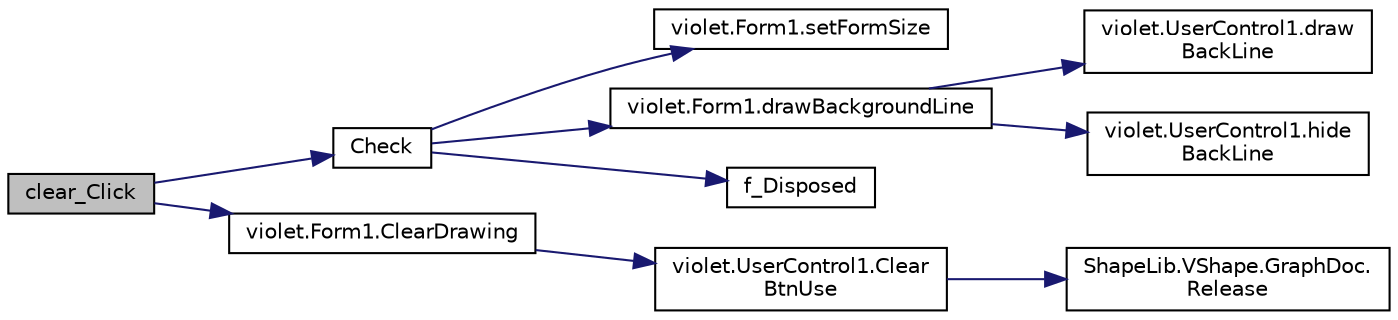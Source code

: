 digraph "clear_Click"
{
 // LATEX_PDF_SIZE
  edge [fontname="Helvetica",fontsize="10",labelfontname="Helvetica",labelfontsize="10"];
  node [fontname="Helvetica",fontsize="10",shape=record];
  rankdir="LR";
  Node105 [label="clear_Click",height=0.2,width=0.4,color="black", fillcolor="grey75", style="filled", fontcolor="black",tooltip=" "];
  Node105 -> Node106 [color="midnightblue",fontsize="10",style="solid",fontname="Helvetica"];
  Node106 [label="Check",height=0.2,width=0.4,color="black", fillcolor="white", style="filled",URL="$classviolet_1_1Ribbon1.html#a8aa07d65426e7ce38b64e3f6fd17dd6c",tooltip=" "];
  Node106 -> Node107 [color="midnightblue",fontsize="10",style="solid",fontname="Helvetica"];
  Node107 [label="violet.Form1.setFormSize",height=0.2,width=0.4,color="black", fillcolor="white", style="filled",URL="$classviolet_1_1Form1.html#a66ada238a1e1de24fb7fa163a080a7e7",tooltip="取得設定用的畫布大小"];
  Node106 -> Node108 [color="midnightblue",fontsize="10",style="solid",fontname="Helvetica"];
  Node108 [label="violet.Form1.drawBackgroundLine",height=0.2,width=0.4,color="black", fillcolor="white", style="filled",URL="$classviolet_1_1Form1.html#a132ce6e73ab218f205bea0e580cdff3b",tooltip="繪製背景格線"];
  Node108 -> Node109 [color="midnightblue",fontsize="10",style="solid",fontname="Helvetica"];
  Node109 [label="violet.UserControl1.draw\lBackLine",height=0.2,width=0.4,color="black", fillcolor="white", style="filled",URL="$classviolet_1_1UserControl1.html#ade416bc121a3343d371e9ee79174f71b",tooltip="畫背景格線"];
  Node108 -> Node110 [color="midnightblue",fontsize="10",style="solid",fontname="Helvetica"];
  Node110 [label="violet.UserControl1.hide\lBackLine",height=0.2,width=0.4,color="black", fillcolor="white", style="filled",URL="$classviolet_1_1UserControl1.html#adcb2044e63bc071fd2ac2ea76c040972",tooltip=" "];
  Node106 -> Node111 [color="midnightblue",fontsize="10",style="solid",fontname="Helvetica"];
  Node111 [label="f_Disposed",height=0.2,width=0.4,color="black", fillcolor="white", style="filled",URL="$classviolet_1_1Ribbon1.html#acb15324b124bd9320875063b75ad293c",tooltip=" "];
  Node105 -> Node112 [color="midnightblue",fontsize="10",style="solid",fontname="Helvetica"];
  Node112 [label="violet.Form1.ClearDrawing",height=0.2,width=0.4,color="black", fillcolor="white", style="filled",URL="$classviolet_1_1Form1.html#a4e7e92bf7f6f1b0c59deb07dff50b755",tooltip="清除畫布"];
  Node112 -> Node113 [color="midnightblue",fontsize="10",style="solid",fontname="Helvetica"];
  Node113 [label="violet.UserControl1.Clear\lBtnUse",height=0.2,width=0.4,color="black", fillcolor="white", style="filled",URL="$classviolet_1_1UserControl1.html#a648631ac408a1d2c52e2a90ea598e020",tooltip=" "];
  Node113 -> Node114 [color="midnightblue",fontsize="10",style="solid",fontname="Helvetica"];
  Node114 [label="ShapeLib.VShape.GraphDoc.\lRelease",height=0.2,width=0.4,color="black", fillcolor="white", style="filled",URL="$classShapeLib_1_1VShape_1_1GraphDoc.html#a94c93747c8daa99d65c2a04c6be0748c",tooltip=" "];
}
